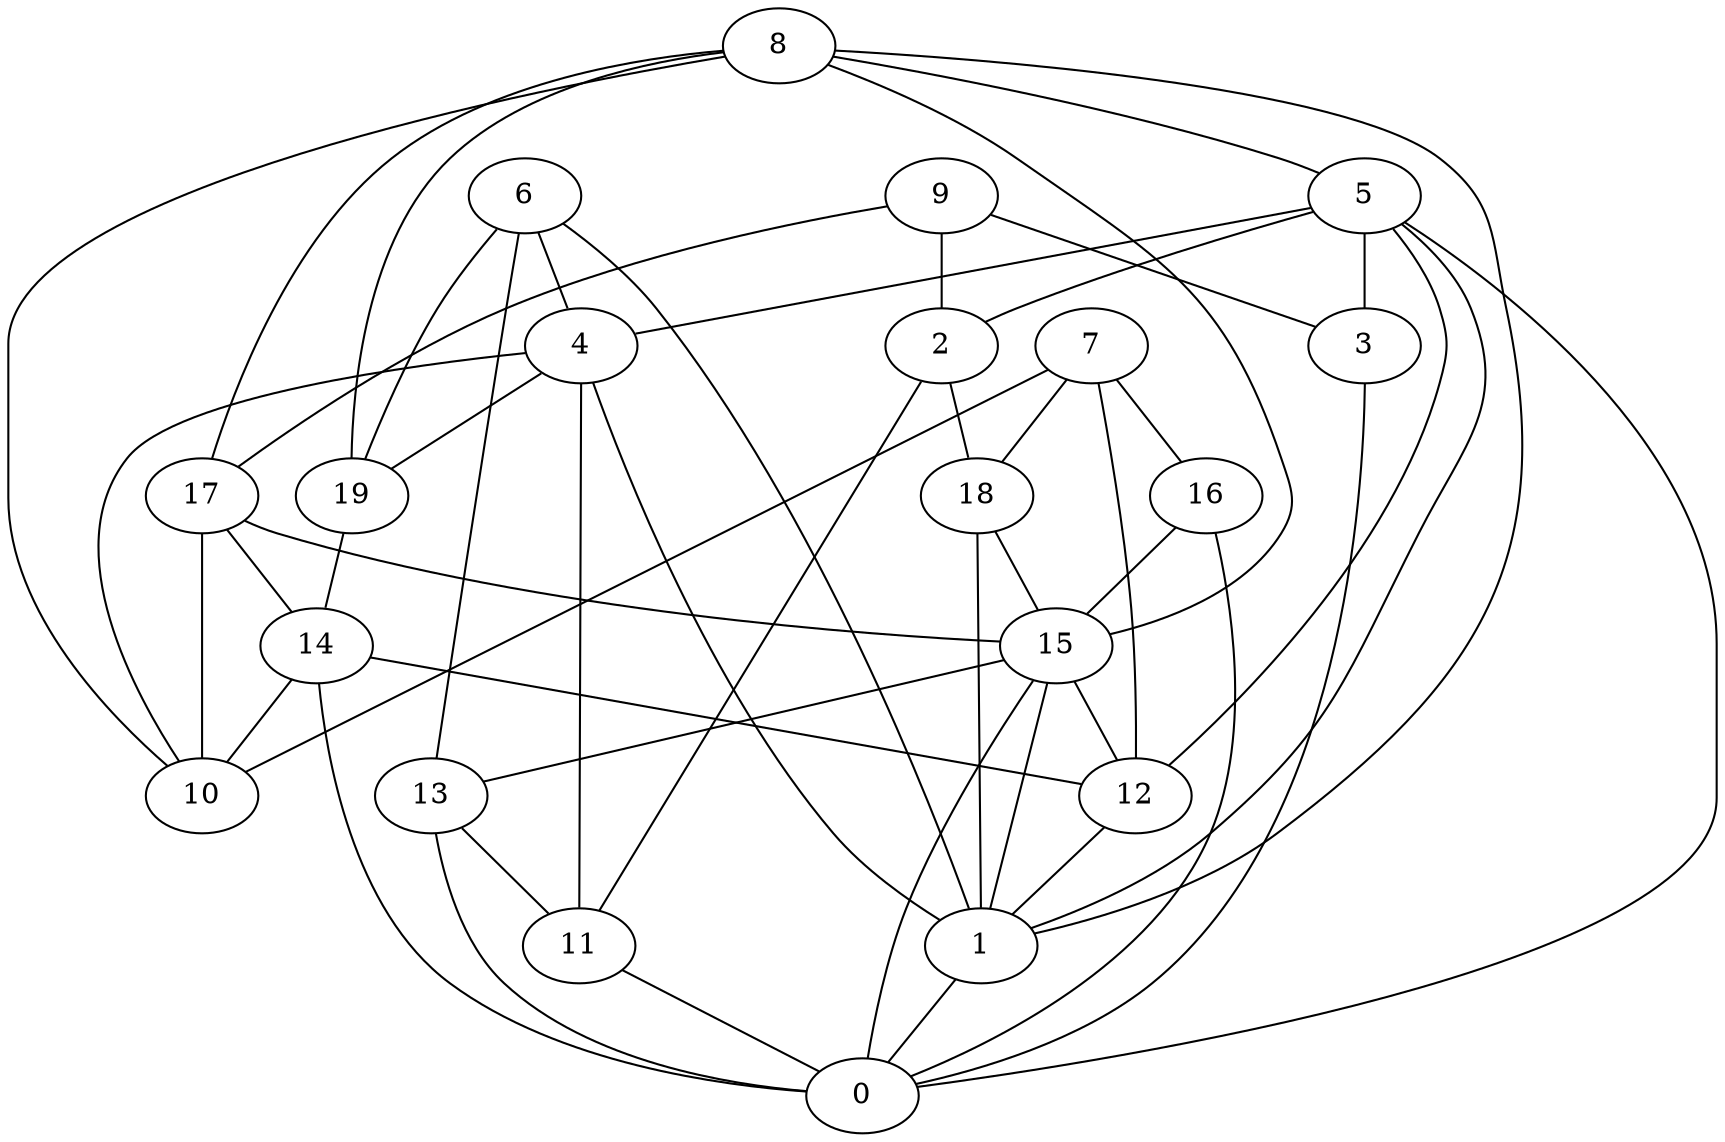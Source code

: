 digraph GG_graph {

subgraph G_graph {
edge [color = black]
"14" -> "12" [dir = none]
"8" -> "19" [dir = none]
"8" -> "5" [dir = none]
"8" -> "1" [dir = none]
"8" -> "15" [dir = none]
"13" -> "0" [dir = none]
"9" -> "3" [dir = none]
"1" -> "0" [dir = none]
"16" -> "0" [dir = none]
"3" -> "0" [dir = none]
"18" -> "1" [dir = none]
"11" -> "0" [dir = none]
"6" -> "4" [dir = none]
"6" -> "1" [dir = none]
"2" -> "18" [dir = none]
"17" -> "14" [dir = none]
"17" -> "10" [dir = none]
"7" -> "10" [dir = none]
"7" -> "18" [dir = none]
"8" -> "17" [dir = none]
"4" -> "10" [dir = none]
"5" -> "2" [dir = none]
"9" -> "2" [dir = none]
"16" -> "15" [dir = none]
"13" -> "11" [dir = none]
"9" -> "17" [dir = none]
"14" -> "10" [dir = none]
"4" -> "11" [dir = none]
"5" -> "4" [dir = none]
"18" -> "15" [dir = none]
"17" -> "15" [dir = none]
"7" -> "12" [dir = none]
"6" -> "13" [dir = none]
"5" -> "0" [dir = none]
"4" -> "1" [dir = none]
"15" -> "1" [dir = none]
"15" -> "0" [dir = none]
"6" -> "19" [dir = none]
"7" -> "16" [dir = none]
"5" -> "3" [dir = none]
"19" -> "14" [dir = none]
"5" -> "1" [dir = none]
"12" -> "1" [dir = none]
"5" -> "12" [dir = none]
"4" -> "19" [dir = none]
"15" -> "13" [dir = none]
"15" -> "12" [dir = none]
"8" -> "10" [dir = none]
"2" -> "11" [dir = none]
"14" -> "0" [dir = none]
}

}
